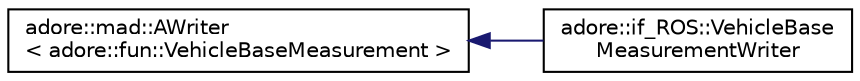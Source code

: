 digraph "Graphical Class Hierarchy"
{
 // LATEX_PDF_SIZE
  edge [fontname="Helvetica",fontsize="10",labelfontname="Helvetica",labelfontsize="10"];
  node [fontname="Helvetica",fontsize="10",shape=record];
  rankdir="LR";
  Node0 [label="adore::mad::AWriter\l\< adore::fun::VehicleBaseMeasurement \>",height=0.2,width=0.4,color="black", fillcolor="white", style="filled",URL="$classadore_1_1mad_1_1AWriter.html",tooltip=" "];
  Node0 -> Node1 [dir="back",color="midnightblue",fontsize="10",style="solid",fontname="Helvetica"];
  Node1 [label="adore::if_ROS::VehicleBase\lMeasurementWriter",height=0.2,width=0.4,color="black", fillcolor="white", style="filled",URL="$classadore_1_1if__ROS_1_1VehicleBaseMeasurementWriter.html",tooltip=" "];
}
